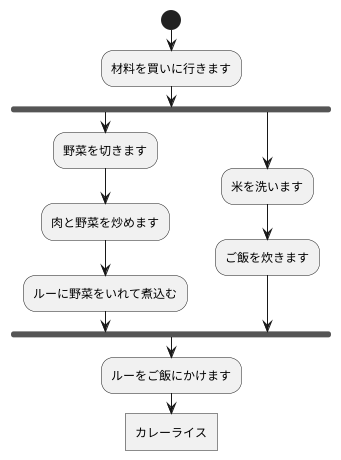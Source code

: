 @startuml a
start
:材料を買いに行きます;
fork
:野菜を切きます;
:肉と野菜を炒めます;
:ルーに野菜をいれて煮込む;
fork again
:米を洗います;
:ご飯を炊きます;
end fork
:ルーをご飯にかけます;
:カレーライス]
@enduml